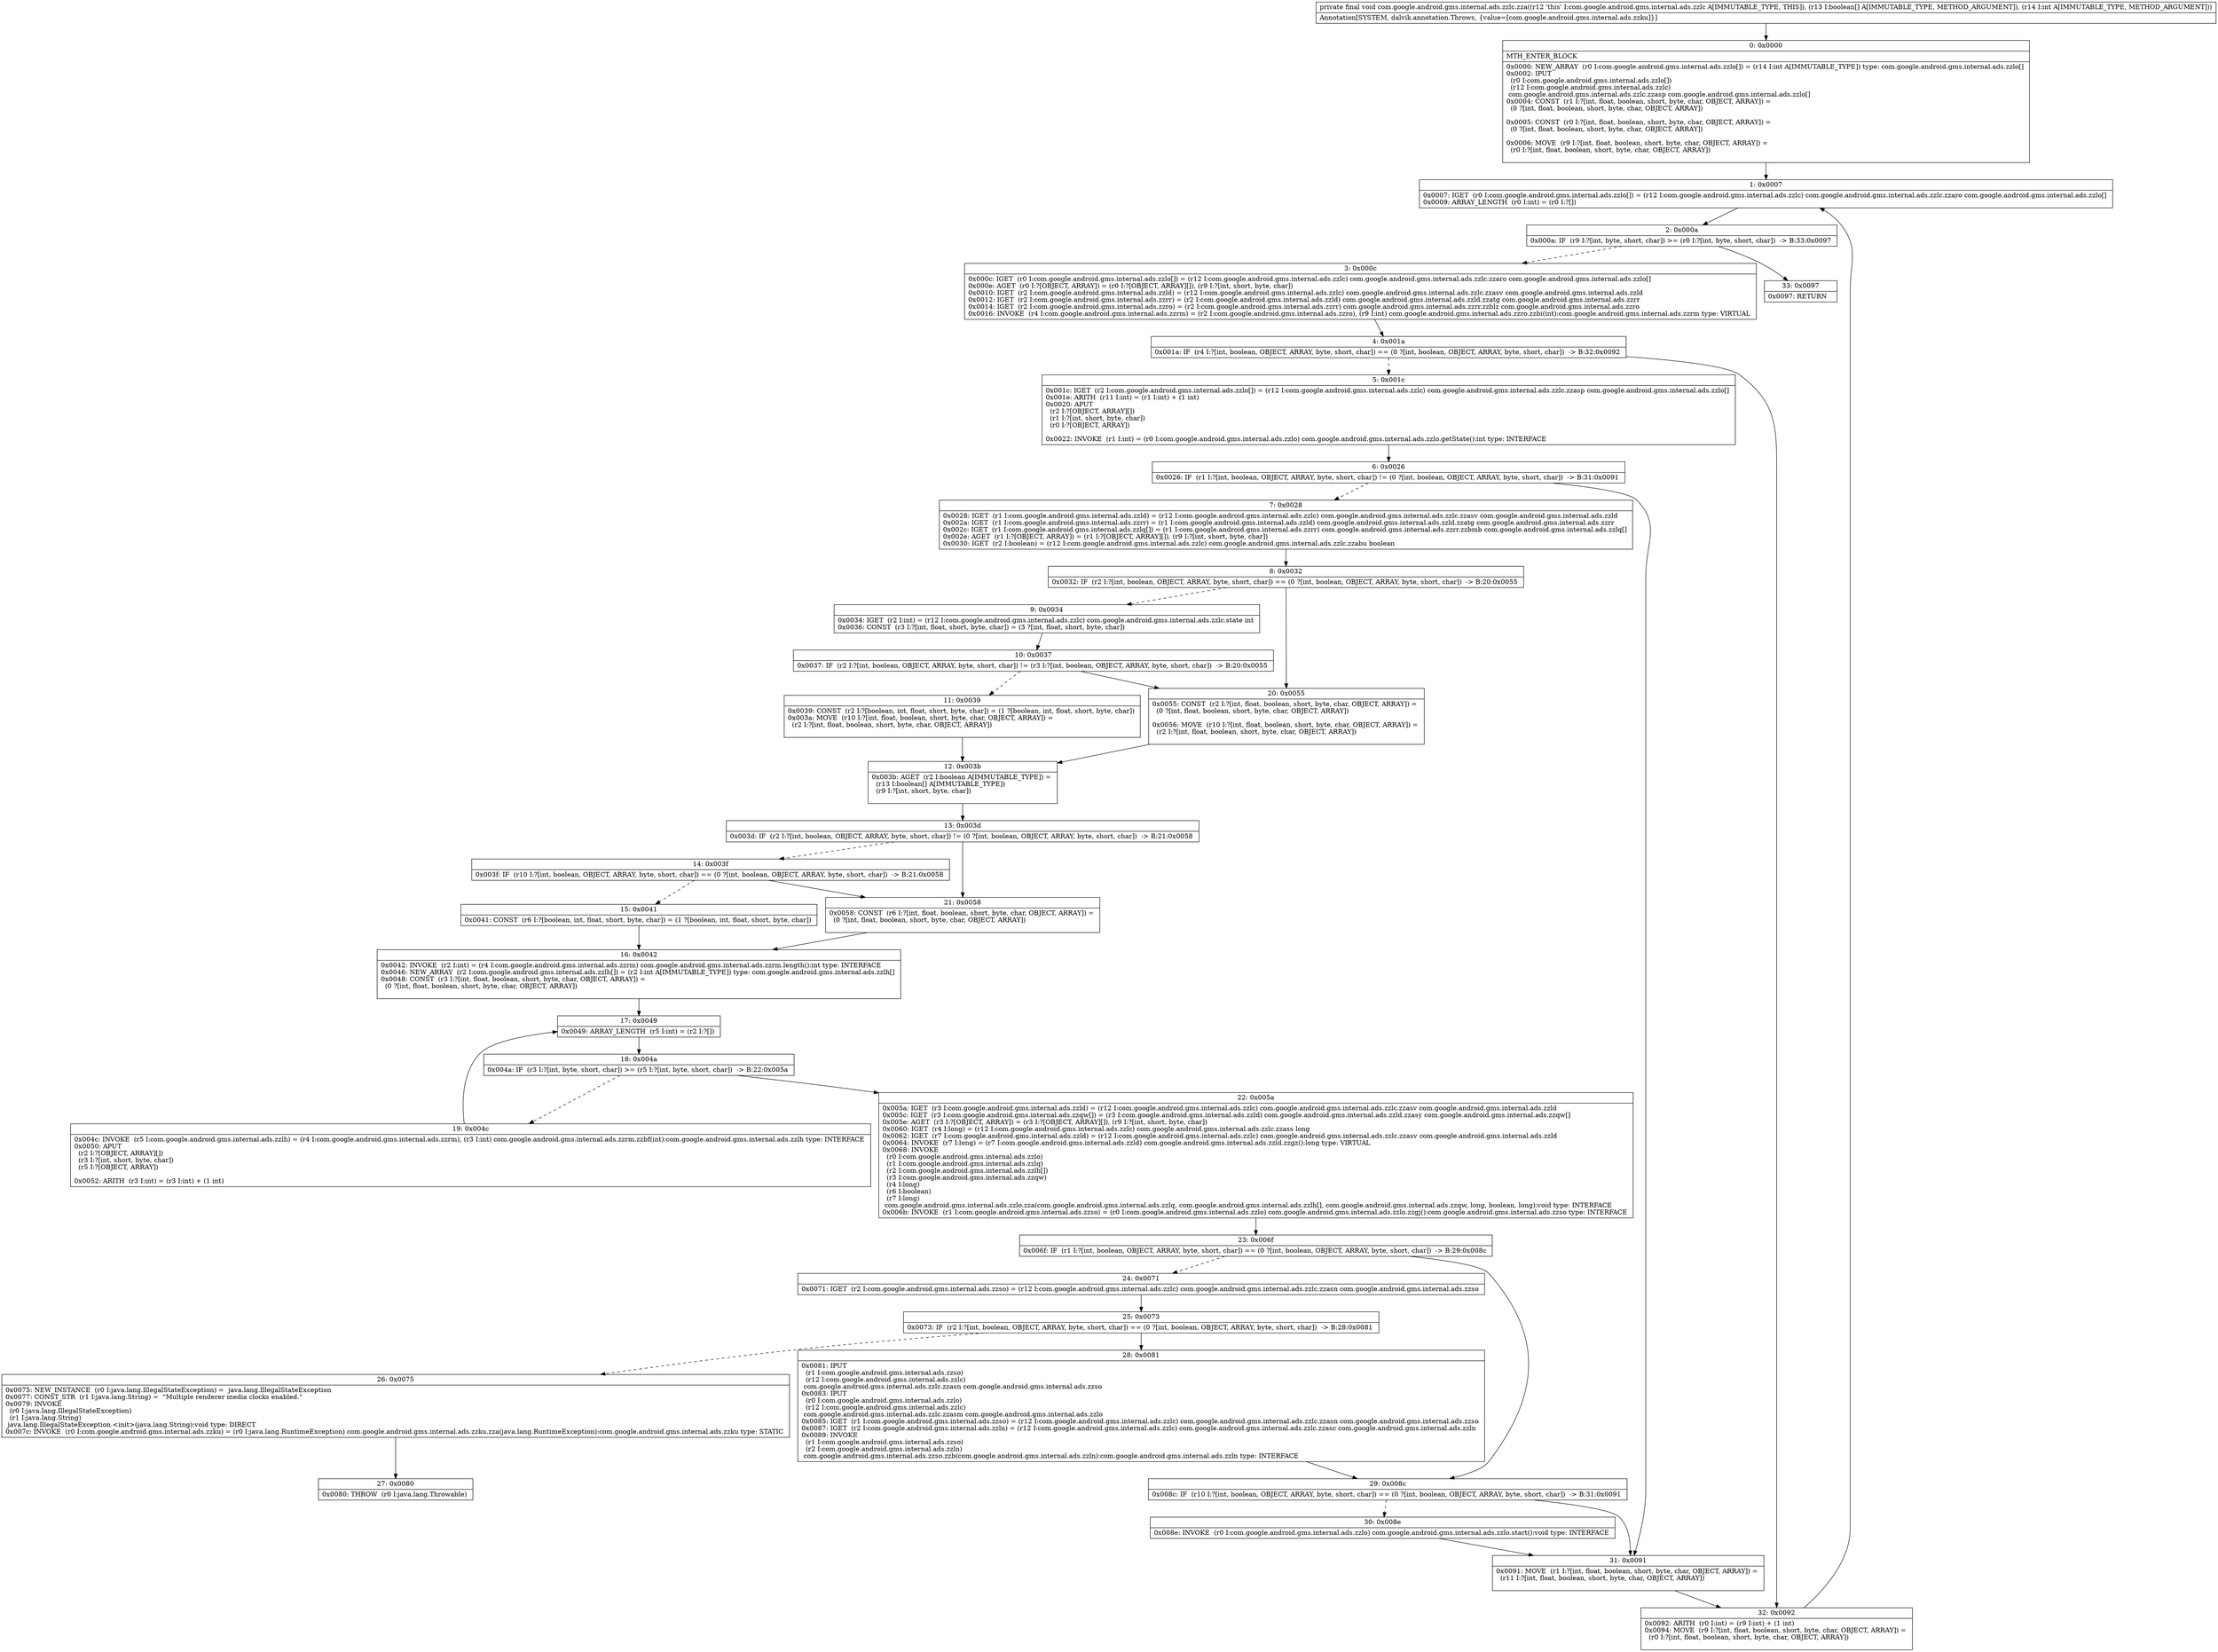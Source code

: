 digraph "CFG forcom.google.android.gms.internal.ads.zzlc.zza([ZI)V" {
Node_0 [shape=record,label="{0\:\ 0x0000|MTH_ENTER_BLOCK\l|0x0000: NEW_ARRAY  (r0 I:com.google.android.gms.internal.ads.zzlo[]) = (r14 I:int A[IMMUTABLE_TYPE]) type: com.google.android.gms.internal.ads.zzlo[] \l0x0002: IPUT  \l  (r0 I:com.google.android.gms.internal.ads.zzlo[])\l  (r12 I:com.google.android.gms.internal.ads.zzlc)\l com.google.android.gms.internal.ads.zzlc.zzasp com.google.android.gms.internal.ads.zzlo[] \l0x0004: CONST  (r1 I:?[int, float, boolean, short, byte, char, OBJECT, ARRAY]) = \l  (0 ?[int, float, boolean, short, byte, char, OBJECT, ARRAY])\l \l0x0005: CONST  (r0 I:?[int, float, boolean, short, byte, char, OBJECT, ARRAY]) = \l  (0 ?[int, float, boolean, short, byte, char, OBJECT, ARRAY])\l \l0x0006: MOVE  (r9 I:?[int, float, boolean, short, byte, char, OBJECT, ARRAY]) = \l  (r0 I:?[int, float, boolean, short, byte, char, OBJECT, ARRAY])\l \l}"];
Node_1 [shape=record,label="{1\:\ 0x0007|0x0007: IGET  (r0 I:com.google.android.gms.internal.ads.zzlo[]) = (r12 I:com.google.android.gms.internal.ads.zzlc) com.google.android.gms.internal.ads.zzlc.zzaro com.google.android.gms.internal.ads.zzlo[] \l0x0009: ARRAY_LENGTH  (r0 I:int) = (r0 I:?[]) \l}"];
Node_2 [shape=record,label="{2\:\ 0x000a|0x000a: IF  (r9 I:?[int, byte, short, char]) \>= (r0 I:?[int, byte, short, char])  \-\> B:33:0x0097 \l}"];
Node_3 [shape=record,label="{3\:\ 0x000c|0x000c: IGET  (r0 I:com.google.android.gms.internal.ads.zzlo[]) = (r12 I:com.google.android.gms.internal.ads.zzlc) com.google.android.gms.internal.ads.zzlc.zzaro com.google.android.gms.internal.ads.zzlo[] \l0x000e: AGET  (r0 I:?[OBJECT, ARRAY]) = (r0 I:?[OBJECT, ARRAY][]), (r9 I:?[int, short, byte, char]) \l0x0010: IGET  (r2 I:com.google.android.gms.internal.ads.zzld) = (r12 I:com.google.android.gms.internal.ads.zzlc) com.google.android.gms.internal.ads.zzlc.zzasv com.google.android.gms.internal.ads.zzld \l0x0012: IGET  (r2 I:com.google.android.gms.internal.ads.zzrr) = (r2 I:com.google.android.gms.internal.ads.zzld) com.google.android.gms.internal.ads.zzld.zzatg com.google.android.gms.internal.ads.zzrr \l0x0014: IGET  (r2 I:com.google.android.gms.internal.ads.zzro) = (r2 I:com.google.android.gms.internal.ads.zzrr) com.google.android.gms.internal.ads.zzrr.zzblz com.google.android.gms.internal.ads.zzro \l0x0016: INVOKE  (r4 I:com.google.android.gms.internal.ads.zzrm) = (r2 I:com.google.android.gms.internal.ads.zzro), (r9 I:int) com.google.android.gms.internal.ads.zzro.zzbi(int):com.google.android.gms.internal.ads.zzrm type: VIRTUAL \l}"];
Node_4 [shape=record,label="{4\:\ 0x001a|0x001a: IF  (r4 I:?[int, boolean, OBJECT, ARRAY, byte, short, char]) == (0 ?[int, boolean, OBJECT, ARRAY, byte, short, char])  \-\> B:32:0x0092 \l}"];
Node_5 [shape=record,label="{5\:\ 0x001c|0x001c: IGET  (r2 I:com.google.android.gms.internal.ads.zzlo[]) = (r12 I:com.google.android.gms.internal.ads.zzlc) com.google.android.gms.internal.ads.zzlc.zzasp com.google.android.gms.internal.ads.zzlo[] \l0x001e: ARITH  (r11 I:int) = (r1 I:int) + (1 int) \l0x0020: APUT  \l  (r2 I:?[OBJECT, ARRAY][])\l  (r1 I:?[int, short, byte, char])\l  (r0 I:?[OBJECT, ARRAY])\l \l0x0022: INVOKE  (r1 I:int) = (r0 I:com.google.android.gms.internal.ads.zzlo) com.google.android.gms.internal.ads.zzlo.getState():int type: INTERFACE \l}"];
Node_6 [shape=record,label="{6\:\ 0x0026|0x0026: IF  (r1 I:?[int, boolean, OBJECT, ARRAY, byte, short, char]) != (0 ?[int, boolean, OBJECT, ARRAY, byte, short, char])  \-\> B:31:0x0091 \l}"];
Node_7 [shape=record,label="{7\:\ 0x0028|0x0028: IGET  (r1 I:com.google.android.gms.internal.ads.zzld) = (r12 I:com.google.android.gms.internal.ads.zzlc) com.google.android.gms.internal.ads.zzlc.zzasv com.google.android.gms.internal.ads.zzld \l0x002a: IGET  (r1 I:com.google.android.gms.internal.ads.zzrr) = (r1 I:com.google.android.gms.internal.ads.zzld) com.google.android.gms.internal.ads.zzld.zzatg com.google.android.gms.internal.ads.zzrr \l0x002c: IGET  (r1 I:com.google.android.gms.internal.ads.zzlq[]) = (r1 I:com.google.android.gms.internal.ads.zzrr) com.google.android.gms.internal.ads.zzrr.zzbmb com.google.android.gms.internal.ads.zzlq[] \l0x002e: AGET  (r1 I:?[OBJECT, ARRAY]) = (r1 I:?[OBJECT, ARRAY][]), (r9 I:?[int, short, byte, char]) \l0x0030: IGET  (r2 I:boolean) = (r12 I:com.google.android.gms.internal.ads.zzlc) com.google.android.gms.internal.ads.zzlc.zzabu boolean \l}"];
Node_8 [shape=record,label="{8\:\ 0x0032|0x0032: IF  (r2 I:?[int, boolean, OBJECT, ARRAY, byte, short, char]) == (0 ?[int, boolean, OBJECT, ARRAY, byte, short, char])  \-\> B:20:0x0055 \l}"];
Node_9 [shape=record,label="{9\:\ 0x0034|0x0034: IGET  (r2 I:int) = (r12 I:com.google.android.gms.internal.ads.zzlc) com.google.android.gms.internal.ads.zzlc.state int \l0x0036: CONST  (r3 I:?[int, float, short, byte, char]) = (3 ?[int, float, short, byte, char]) \l}"];
Node_10 [shape=record,label="{10\:\ 0x0037|0x0037: IF  (r2 I:?[int, boolean, OBJECT, ARRAY, byte, short, char]) != (r3 I:?[int, boolean, OBJECT, ARRAY, byte, short, char])  \-\> B:20:0x0055 \l}"];
Node_11 [shape=record,label="{11\:\ 0x0039|0x0039: CONST  (r2 I:?[boolean, int, float, short, byte, char]) = (1 ?[boolean, int, float, short, byte, char]) \l0x003a: MOVE  (r10 I:?[int, float, boolean, short, byte, char, OBJECT, ARRAY]) = \l  (r2 I:?[int, float, boolean, short, byte, char, OBJECT, ARRAY])\l \l}"];
Node_12 [shape=record,label="{12\:\ 0x003b|0x003b: AGET  (r2 I:boolean A[IMMUTABLE_TYPE]) = \l  (r13 I:boolean[] A[IMMUTABLE_TYPE])\l  (r9 I:?[int, short, byte, char])\l \l}"];
Node_13 [shape=record,label="{13\:\ 0x003d|0x003d: IF  (r2 I:?[int, boolean, OBJECT, ARRAY, byte, short, char]) != (0 ?[int, boolean, OBJECT, ARRAY, byte, short, char])  \-\> B:21:0x0058 \l}"];
Node_14 [shape=record,label="{14\:\ 0x003f|0x003f: IF  (r10 I:?[int, boolean, OBJECT, ARRAY, byte, short, char]) == (0 ?[int, boolean, OBJECT, ARRAY, byte, short, char])  \-\> B:21:0x0058 \l}"];
Node_15 [shape=record,label="{15\:\ 0x0041|0x0041: CONST  (r6 I:?[boolean, int, float, short, byte, char]) = (1 ?[boolean, int, float, short, byte, char]) \l}"];
Node_16 [shape=record,label="{16\:\ 0x0042|0x0042: INVOKE  (r2 I:int) = (r4 I:com.google.android.gms.internal.ads.zzrm) com.google.android.gms.internal.ads.zzrm.length():int type: INTERFACE \l0x0046: NEW_ARRAY  (r2 I:com.google.android.gms.internal.ads.zzlh[]) = (r2 I:int A[IMMUTABLE_TYPE]) type: com.google.android.gms.internal.ads.zzlh[] \l0x0048: CONST  (r3 I:?[int, float, boolean, short, byte, char, OBJECT, ARRAY]) = \l  (0 ?[int, float, boolean, short, byte, char, OBJECT, ARRAY])\l \l}"];
Node_17 [shape=record,label="{17\:\ 0x0049|0x0049: ARRAY_LENGTH  (r5 I:int) = (r2 I:?[]) \l}"];
Node_18 [shape=record,label="{18\:\ 0x004a|0x004a: IF  (r3 I:?[int, byte, short, char]) \>= (r5 I:?[int, byte, short, char])  \-\> B:22:0x005a \l}"];
Node_19 [shape=record,label="{19\:\ 0x004c|0x004c: INVOKE  (r5 I:com.google.android.gms.internal.ads.zzlh) = (r4 I:com.google.android.gms.internal.ads.zzrm), (r3 I:int) com.google.android.gms.internal.ads.zzrm.zzbf(int):com.google.android.gms.internal.ads.zzlh type: INTERFACE \l0x0050: APUT  \l  (r2 I:?[OBJECT, ARRAY][])\l  (r3 I:?[int, short, byte, char])\l  (r5 I:?[OBJECT, ARRAY])\l \l0x0052: ARITH  (r3 I:int) = (r3 I:int) + (1 int) \l}"];
Node_20 [shape=record,label="{20\:\ 0x0055|0x0055: CONST  (r2 I:?[int, float, boolean, short, byte, char, OBJECT, ARRAY]) = \l  (0 ?[int, float, boolean, short, byte, char, OBJECT, ARRAY])\l \l0x0056: MOVE  (r10 I:?[int, float, boolean, short, byte, char, OBJECT, ARRAY]) = \l  (r2 I:?[int, float, boolean, short, byte, char, OBJECT, ARRAY])\l \l}"];
Node_21 [shape=record,label="{21\:\ 0x0058|0x0058: CONST  (r6 I:?[int, float, boolean, short, byte, char, OBJECT, ARRAY]) = \l  (0 ?[int, float, boolean, short, byte, char, OBJECT, ARRAY])\l \l}"];
Node_22 [shape=record,label="{22\:\ 0x005a|0x005a: IGET  (r3 I:com.google.android.gms.internal.ads.zzld) = (r12 I:com.google.android.gms.internal.ads.zzlc) com.google.android.gms.internal.ads.zzlc.zzasv com.google.android.gms.internal.ads.zzld \l0x005c: IGET  (r3 I:com.google.android.gms.internal.ads.zzqw[]) = (r3 I:com.google.android.gms.internal.ads.zzld) com.google.android.gms.internal.ads.zzld.zzasy com.google.android.gms.internal.ads.zzqw[] \l0x005e: AGET  (r3 I:?[OBJECT, ARRAY]) = (r3 I:?[OBJECT, ARRAY][]), (r9 I:?[int, short, byte, char]) \l0x0060: IGET  (r4 I:long) = (r12 I:com.google.android.gms.internal.ads.zzlc) com.google.android.gms.internal.ads.zzlc.zzass long \l0x0062: IGET  (r7 I:com.google.android.gms.internal.ads.zzld) = (r12 I:com.google.android.gms.internal.ads.zzlc) com.google.android.gms.internal.ads.zzlc.zzasv com.google.android.gms.internal.ads.zzld \l0x0064: INVOKE  (r7 I:long) = (r7 I:com.google.android.gms.internal.ads.zzld) com.google.android.gms.internal.ads.zzld.zzgz():long type: VIRTUAL \l0x0068: INVOKE  \l  (r0 I:com.google.android.gms.internal.ads.zzlo)\l  (r1 I:com.google.android.gms.internal.ads.zzlq)\l  (r2 I:com.google.android.gms.internal.ads.zzlh[])\l  (r3 I:com.google.android.gms.internal.ads.zzqw)\l  (r4 I:long)\l  (r6 I:boolean)\l  (r7 I:long)\l com.google.android.gms.internal.ads.zzlo.zza(com.google.android.gms.internal.ads.zzlq, com.google.android.gms.internal.ads.zzlh[], com.google.android.gms.internal.ads.zzqw, long, boolean, long):void type: INTERFACE \l0x006b: INVOKE  (r1 I:com.google.android.gms.internal.ads.zzso) = (r0 I:com.google.android.gms.internal.ads.zzlo) com.google.android.gms.internal.ads.zzlo.zzgj():com.google.android.gms.internal.ads.zzso type: INTERFACE \l}"];
Node_23 [shape=record,label="{23\:\ 0x006f|0x006f: IF  (r1 I:?[int, boolean, OBJECT, ARRAY, byte, short, char]) == (0 ?[int, boolean, OBJECT, ARRAY, byte, short, char])  \-\> B:29:0x008c \l}"];
Node_24 [shape=record,label="{24\:\ 0x0071|0x0071: IGET  (r2 I:com.google.android.gms.internal.ads.zzso) = (r12 I:com.google.android.gms.internal.ads.zzlc) com.google.android.gms.internal.ads.zzlc.zzasn com.google.android.gms.internal.ads.zzso \l}"];
Node_25 [shape=record,label="{25\:\ 0x0073|0x0073: IF  (r2 I:?[int, boolean, OBJECT, ARRAY, byte, short, char]) == (0 ?[int, boolean, OBJECT, ARRAY, byte, short, char])  \-\> B:28:0x0081 \l}"];
Node_26 [shape=record,label="{26\:\ 0x0075|0x0075: NEW_INSTANCE  (r0 I:java.lang.IllegalStateException) =  java.lang.IllegalStateException \l0x0077: CONST_STR  (r1 I:java.lang.String) =  \"Multiple renderer media clocks enabled.\" \l0x0079: INVOKE  \l  (r0 I:java.lang.IllegalStateException)\l  (r1 I:java.lang.String)\l java.lang.IllegalStateException.\<init\>(java.lang.String):void type: DIRECT \l0x007c: INVOKE  (r0 I:com.google.android.gms.internal.ads.zzku) = (r0 I:java.lang.RuntimeException) com.google.android.gms.internal.ads.zzku.zza(java.lang.RuntimeException):com.google.android.gms.internal.ads.zzku type: STATIC \l}"];
Node_27 [shape=record,label="{27\:\ 0x0080|0x0080: THROW  (r0 I:java.lang.Throwable) \l}"];
Node_28 [shape=record,label="{28\:\ 0x0081|0x0081: IPUT  \l  (r1 I:com.google.android.gms.internal.ads.zzso)\l  (r12 I:com.google.android.gms.internal.ads.zzlc)\l com.google.android.gms.internal.ads.zzlc.zzasn com.google.android.gms.internal.ads.zzso \l0x0083: IPUT  \l  (r0 I:com.google.android.gms.internal.ads.zzlo)\l  (r12 I:com.google.android.gms.internal.ads.zzlc)\l com.google.android.gms.internal.ads.zzlc.zzasm com.google.android.gms.internal.ads.zzlo \l0x0085: IGET  (r1 I:com.google.android.gms.internal.ads.zzso) = (r12 I:com.google.android.gms.internal.ads.zzlc) com.google.android.gms.internal.ads.zzlc.zzasn com.google.android.gms.internal.ads.zzso \l0x0087: IGET  (r2 I:com.google.android.gms.internal.ads.zzln) = (r12 I:com.google.android.gms.internal.ads.zzlc) com.google.android.gms.internal.ads.zzlc.zzasc com.google.android.gms.internal.ads.zzln \l0x0089: INVOKE  \l  (r1 I:com.google.android.gms.internal.ads.zzso)\l  (r2 I:com.google.android.gms.internal.ads.zzln)\l com.google.android.gms.internal.ads.zzso.zzb(com.google.android.gms.internal.ads.zzln):com.google.android.gms.internal.ads.zzln type: INTERFACE \l}"];
Node_29 [shape=record,label="{29\:\ 0x008c|0x008c: IF  (r10 I:?[int, boolean, OBJECT, ARRAY, byte, short, char]) == (0 ?[int, boolean, OBJECT, ARRAY, byte, short, char])  \-\> B:31:0x0091 \l}"];
Node_30 [shape=record,label="{30\:\ 0x008e|0x008e: INVOKE  (r0 I:com.google.android.gms.internal.ads.zzlo) com.google.android.gms.internal.ads.zzlo.start():void type: INTERFACE \l}"];
Node_31 [shape=record,label="{31\:\ 0x0091|0x0091: MOVE  (r1 I:?[int, float, boolean, short, byte, char, OBJECT, ARRAY]) = \l  (r11 I:?[int, float, boolean, short, byte, char, OBJECT, ARRAY])\l \l}"];
Node_32 [shape=record,label="{32\:\ 0x0092|0x0092: ARITH  (r0 I:int) = (r9 I:int) + (1 int) \l0x0094: MOVE  (r9 I:?[int, float, boolean, short, byte, char, OBJECT, ARRAY]) = \l  (r0 I:?[int, float, boolean, short, byte, char, OBJECT, ARRAY])\l \l}"];
Node_33 [shape=record,label="{33\:\ 0x0097|0x0097: RETURN   \l}"];
MethodNode[shape=record,label="{private final void com.google.android.gms.internal.ads.zzlc.zza((r12 'this' I:com.google.android.gms.internal.ads.zzlc A[IMMUTABLE_TYPE, THIS]), (r13 I:boolean[] A[IMMUTABLE_TYPE, METHOD_ARGUMENT]), (r14 I:int A[IMMUTABLE_TYPE, METHOD_ARGUMENT]))  | Annotation[SYSTEM, dalvik.annotation.Throws, \{value=[com.google.android.gms.internal.ads.zzku]\}]\l}"];
MethodNode -> Node_0;
Node_0 -> Node_1;
Node_1 -> Node_2;
Node_2 -> Node_3[style=dashed];
Node_2 -> Node_33;
Node_3 -> Node_4;
Node_4 -> Node_5[style=dashed];
Node_4 -> Node_32;
Node_5 -> Node_6;
Node_6 -> Node_7[style=dashed];
Node_6 -> Node_31;
Node_7 -> Node_8;
Node_8 -> Node_9[style=dashed];
Node_8 -> Node_20;
Node_9 -> Node_10;
Node_10 -> Node_11[style=dashed];
Node_10 -> Node_20;
Node_11 -> Node_12;
Node_12 -> Node_13;
Node_13 -> Node_14[style=dashed];
Node_13 -> Node_21;
Node_14 -> Node_15[style=dashed];
Node_14 -> Node_21;
Node_15 -> Node_16;
Node_16 -> Node_17;
Node_17 -> Node_18;
Node_18 -> Node_19[style=dashed];
Node_18 -> Node_22;
Node_19 -> Node_17;
Node_20 -> Node_12;
Node_21 -> Node_16;
Node_22 -> Node_23;
Node_23 -> Node_24[style=dashed];
Node_23 -> Node_29;
Node_24 -> Node_25;
Node_25 -> Node_26[style=dashed];
Node_25 -> Node_28;
Node_26 -> Node_27;
Node_28 -> Node_29;
Node_29 -> Node_30[style=dashed];
Node_29 -> Node_31;
Node_30 -> Node_31;
Node_31 -> Node_32;
Node_32 -> Node_1;
}

